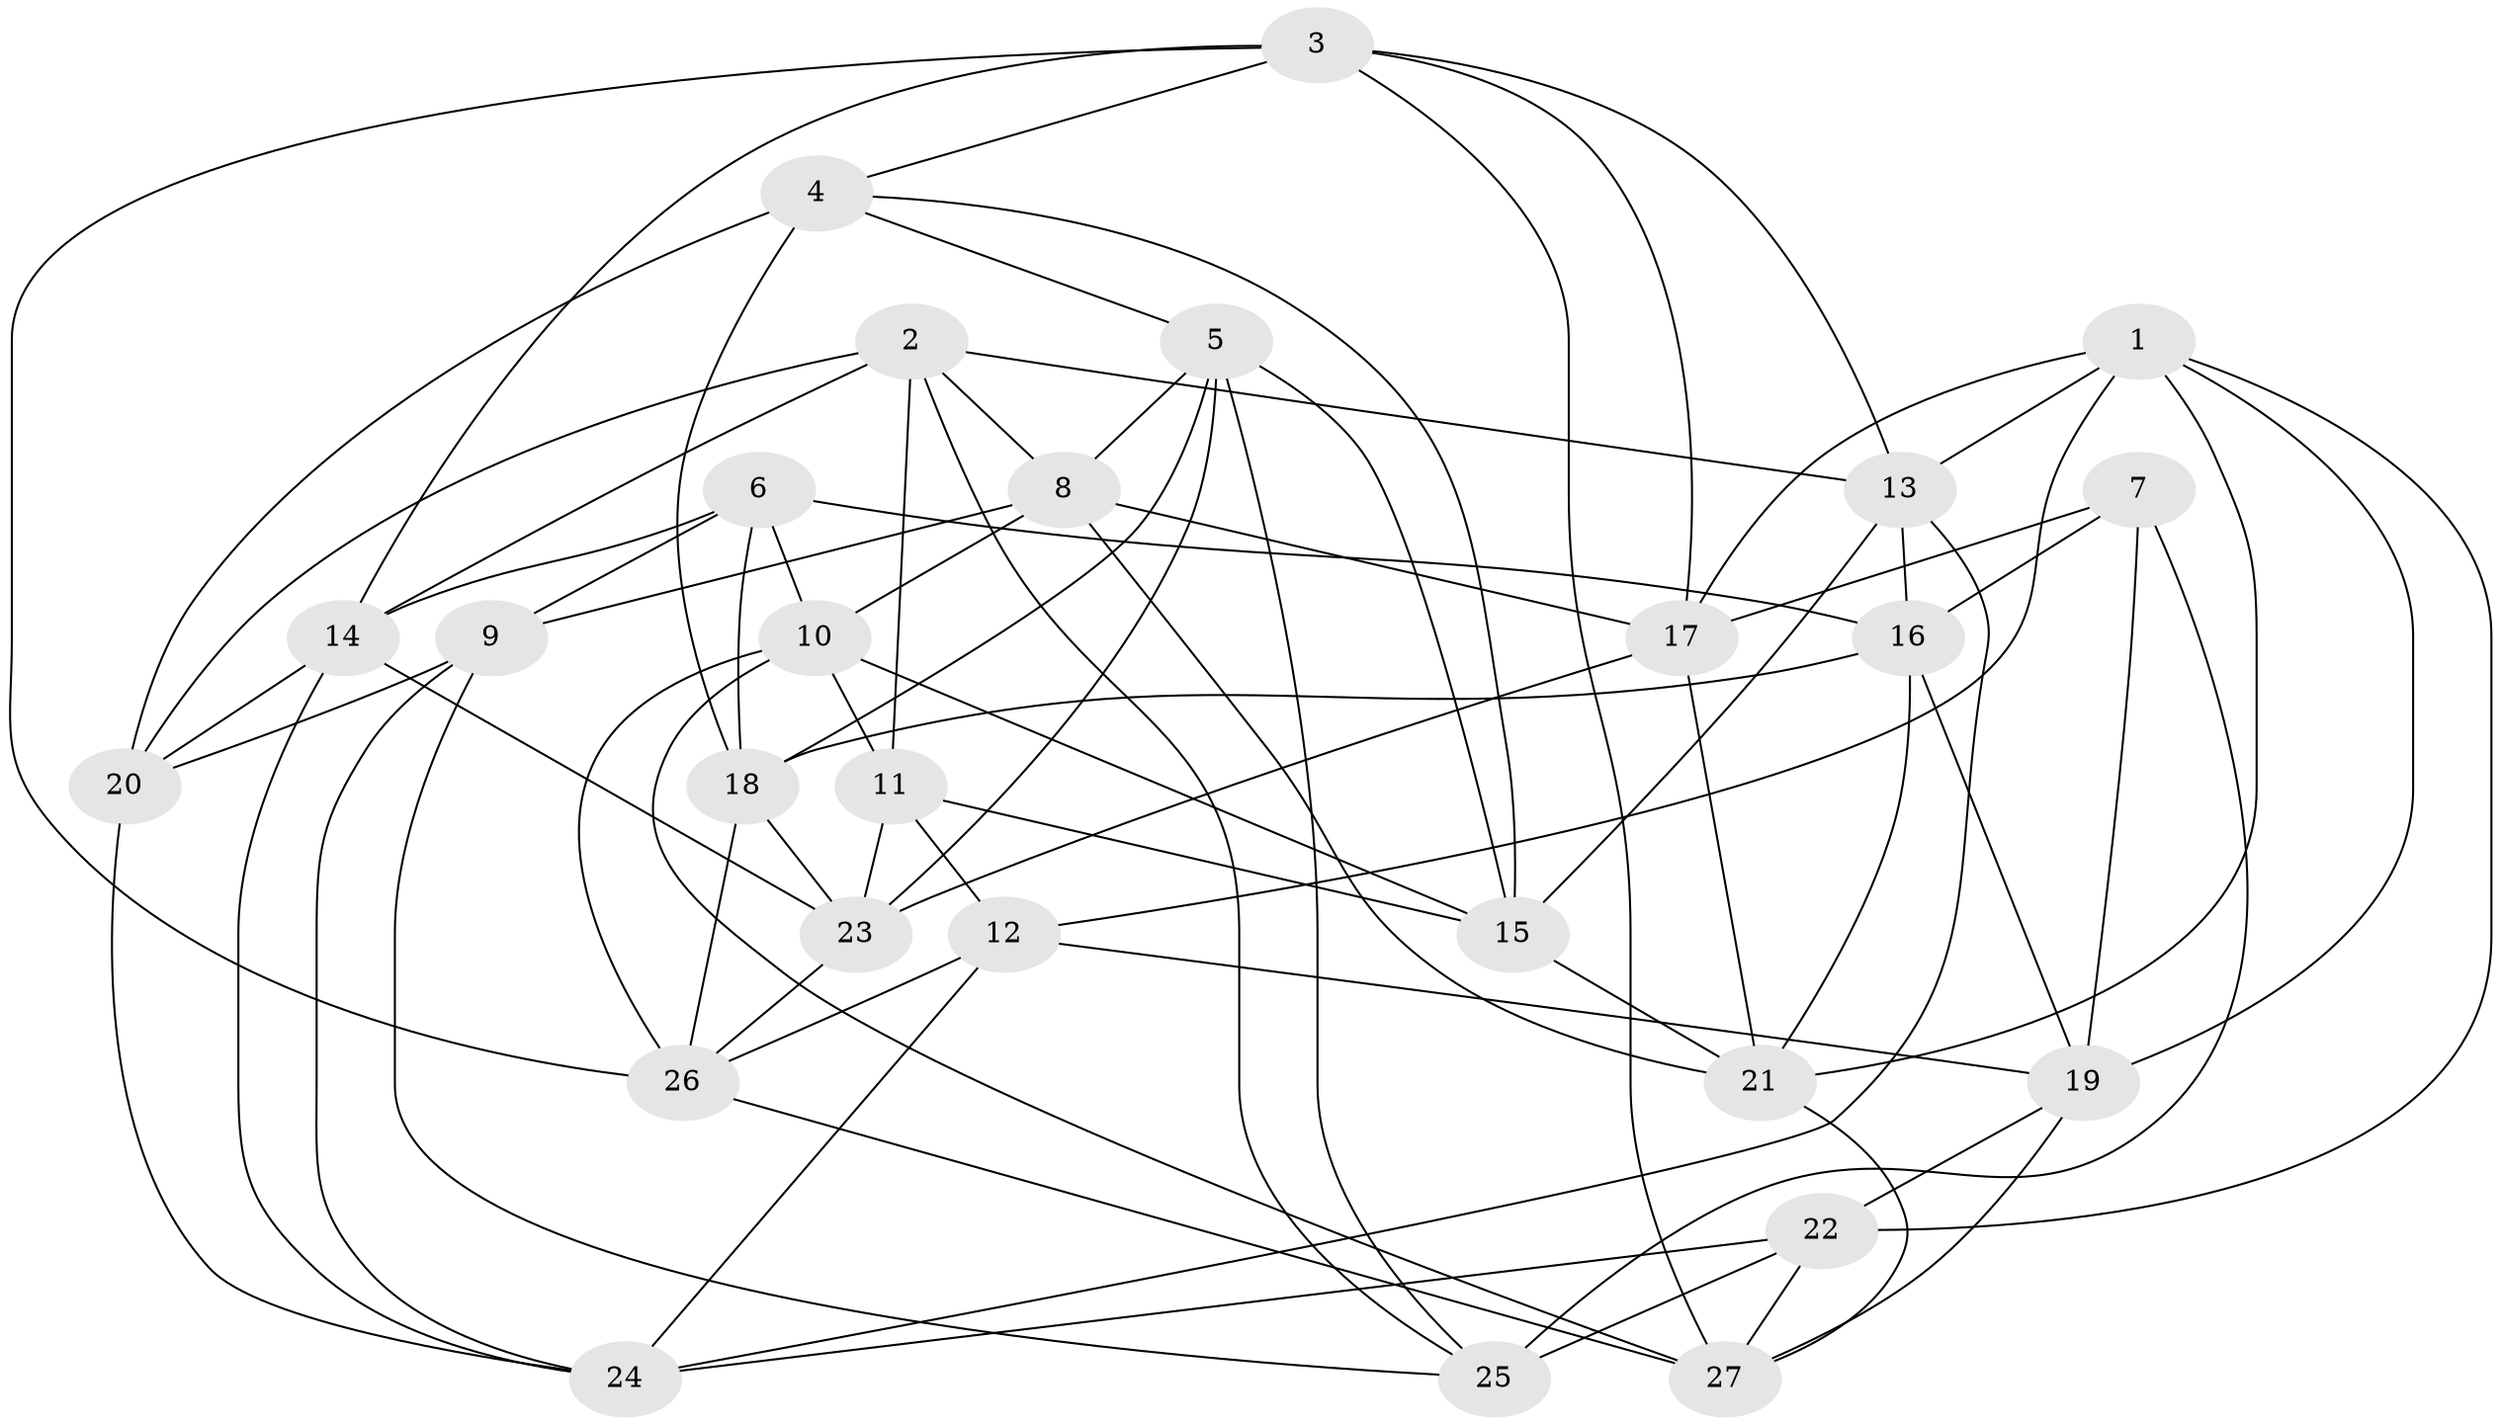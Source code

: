 // original degree distribution, {4: 1.0}
// Generated by graph-tools (version 1.1) at 2025/50/03/09/25 03:50:44]
// undirected, 27 vertices, 76 edges
graph export_dot {
graph [start="1"]
  node [color=gray90,style=filled];
  1;
  2;
  3;
  4;
  5;
  6;
  7;
  8;
  9;
  10;
  11;
  12;
  13;
  14;
  15;
  16;
  17;
  18;
  19;
  20;
  21;
  22;
  23;
  24;
  25;
  26;
  27;
  1 -- 12 [weight=1.0];
  1 -- 13 [weight=1.0];
  1 -- 17 [weight=1.0];
  1 -- 19 [weight=1.0];
  1 -- 21 [weight=1.0];
  1 -- 22 [weight=1.0];
  2 -- 8 [weight=1.0];
  2 -- 11 [weight=1.0];
  2 -- 13 [weight=1.0];
  2 -- 14 [weight=1.0];
  2 -- 20 [weight=1.0];
  2 -- 25 [weight=1.0];
  3 -- 4 [weight=1.0];
  3 -- 13 [weight=1.0];
  3 -- 14 [weight=1.0];
  3 -- 17 [weight=1.0];
  3 -- 26 [weight=1.0];
  3 -- 27 [weight=1.0];
  4 -- 5 [weight=1.0];
  4 -- 15 [weight=1.0];
  4 -- 18 [weight=1.0];
  4 -- 20 [weight=2.0];
  5 -- 8 [weight=1.0];
  5 -- 15 [weight=1.0];
  5 -- 18 [weight=1.0];
  5 -- 23 [weight=1.0];
  5 -- 25 [weight=1.0];
  6 -- 9 [weight=2.0];
  6 -- 10 [weight=1.0];
  6 -- 14 [weight=1.0];
  6 -- 16 [weight=1.0];
  6 -- 18 [weight=1.0];
  7 -- 16 [weight=1.0];
  7 -- 17 [weight=1.0];
  7 -- 19 [weight=1.0];
  7 -- 25 [weight=1.0];
  8 -- 9 [weight=1.0];
  8 -- 10 [weight=1.0];
  8 -- 17 [weight=1.0];
  8 -- 21 [weight=1.0];
  9 -- 20 [weight=1.0];
  9 -- 24 [weight=1.0];
  9 -- 25 [weight=1.0];
  10 -- 11 [weight=1.0];
  10 -- 15 [weight=1.0];
  10 -- 26 [weight=1.0];
  10 -- 27 [weight=1.0];
  11 -- 12 [weight=2.0];
  11 -- 15 [weight=1.0];
  11 -- 23 [weight=1.0];
  12 -- 19 [weight=1.0];
  12 -- 24 [weight=1.0];
  12 -- 26 [weight=1.0];
  13 -- 15 [weight=1.0];
  13 -- 16 [weight=1.0];
  13 -- 24 [weight=1.0];
  14 -- 20 [weight=1.0];
  14 -- 23 [weight=1.0];
  14 -- 24 [weight=1.0];
  15 -- 21 [weight=1.0];
  16 -- 18 [weight=1.0];
  16 -- 19 [weight=1.0];
  16 -- 21 [weight=1.0];
  17 -- 21 [weight=1.0];
  17 -- 23 [weight=1.0];
  18 -- 23 [weight=1.0];
  18 -- 26 [weight=1.0];
  19 -- 22 [weight=1.0];
  19 -- 27 [weight=1.0];
  20 -- 24 [weight=1.0];
  21 -- 27 [weight=1.0];
  22 -- 24 [weight=1.0];
  22 -- 25 [weight=2.0];
  22 -- 27 [weight=1.0];
  23 -- 26 [weight=1.0];
  26 -- 27 [weight=1.0];
}
